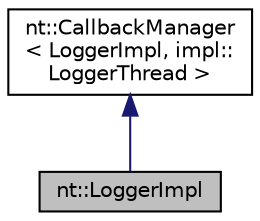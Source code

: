 digraph "nt::LoggerImpl"
{
  edge [fontname="Helvetica",fontsize="10",labelfontname="Helvetica",labelfontsize="10"];
  node [fontname="Helvetica",fontsize="10",shape=record];
  Node1 [label="nt::LoggerImpl",height=0.2,width=0.4,color="black", fillcolor="grey75", style="filled", fontcolor="black"];
  Node2 -> Node1 [dir="back",color="midnightblue",fontsize="10",style="solid",fontname="Helvetica"];
  Node2 [label="nt::CallbackManager\l\< LoggerImpl, impl::\lLoggerThread \>",height=0.2,width=0.4,color="black", fillcolor="white", style="filled",URL="$classnt_1_1CallbackManager.html"];
}
